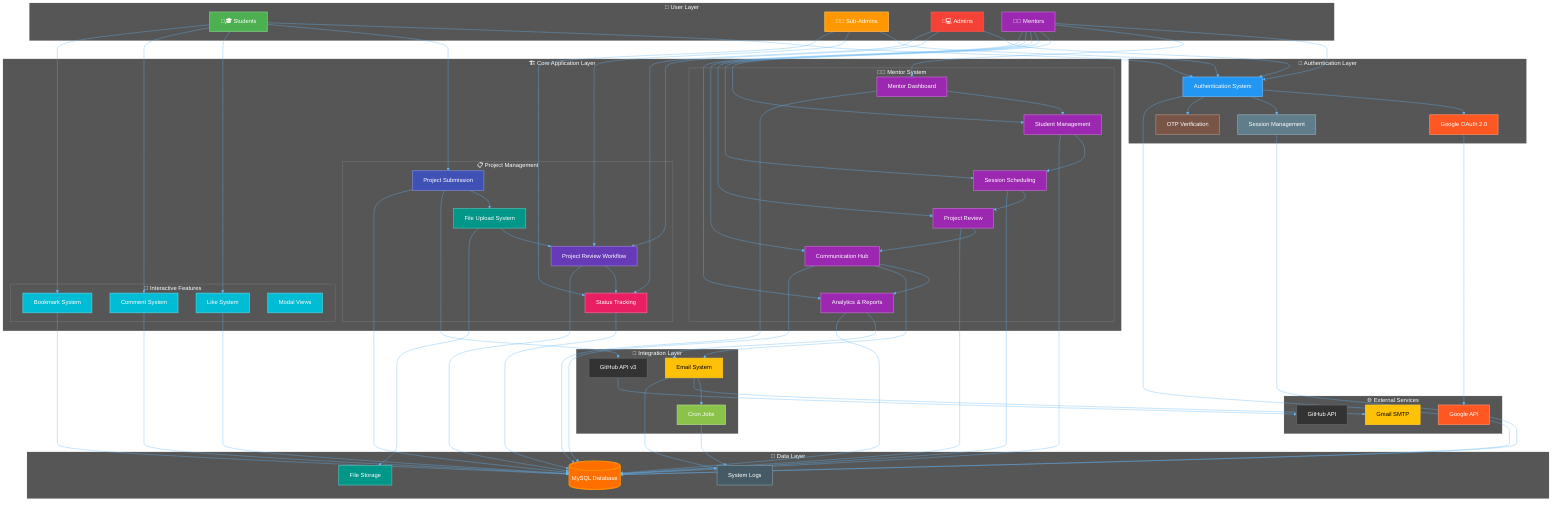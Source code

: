 %%{init: {
  'theme': 'dark',
  'themeVariables': {
    'primaryColor': '#4CAF50',
    'primaryTextColor': '#FFFFFF',
    'primaryBorderColor': '#81C784',
    'lineColor': '#64B5F6',
    'secondaryColor': '#2196F3',
    'tertiaryColor': '#FF9800',
    'background': '#1E1E1E',
    'mainBkg': '#2D2D2D',
    'secondBkg': '#3D3D3D',
    'tertiaryBkg': '#4D4D4D'
  }
}}%%

graph TB
    %% User Layer
    subgraph "👥 User Layer"
        U1[👨🎓 Students]:::userClass
        U2[👨💼 Sub-Admins]:::subadminClass
        U3[👨💻 Admins]:::adminClass
        U4[👨🏫 Mentors]:::mentorClass
    end

    %% Authentication Layer
    subgraph "🔐 Authentication Layer"
        AUTH[Authentication System]:::authClass
        GOOGLE[Google OAuth 2.0]:::oauthClass
        SESSION[Session Management]:::sessionClass
        OTP[OTP Verification]:::otpClass
    end

    %% Core Application Layer
    subgraph "🏗️ Core Application Layer"
        subgraph "📋 Project Management"
            PM1[Project Submission]:::projectClass
            PM2[File Upload System]:::fileClass
            PM3[Project Review Workflow]:::workflowClass
            PM4[Status Tracking]:::statusClass
        end
        
        subgraph "🎯 Interactive Features"
            IF1[Like System]:::interactiveClass
            IF2[Comment System]:::interactiveClass
            IF3[Bookmark System]:::interactiveClass
            IF4[Modal Views]:::interactiveClass
        end
        
        subgraph "👨🏫 Mentor System"
            MS1[Mentor Dashboard]:::mentorClass
            MS2[Student Management]:::mentorClass
            MS3[Session Scheduling]:::mentorClass
            MS4[Project Review]:::mentorClass
            MS5[Communication Hub]:::mentorClass
            MS6[Analytics & Reports]:::mentorClass
        end
    end

    %% Integration Layer
    subgraph "🔗 Integration Layer"
        GITHUB[GitHub API v3]:::githubClass
        EMAIL[Email System]:::emailClass
        CRON[Cron Jobs]:::cronClass
    end

    %% Data Layer
    subgraph "💾 Data Layer"
        DB[(MySQL Database)]:::dbClass
        FILES[File Storage]:::fileClass
        LOGS[System Logs]:::logClass
    end

    %% External Services
    subgraph "🌐 External Services"
        GMAIL[Gmail SMTP]:::emailClass
        GITHUB_API[GitHub API]:::githubClass
        GOOGLE_API[Google API]:::oauthClass
    end

    %% User Connections
    U1 --> AUTH
    U2 --> AUTH
    U3 --> AUTH
    U4 --> AUTH

    %% Authentication Flow
    AUTH --> GOOGLE
    AUTH --> SESSION
    AUTH --> OTP
    GOOGLE --> GOOGLE_API
    
    %% Core Application Connections
    U1 --> PM1
    U1 --> IF1
    U1 --> IF2
    U1 --> IF3
    
    U2 --> PM3
    U2 --> PM4
    
    U3 --> PM3
    U3 --> PM4
    
    U4 --> MS1
    U4 --> MS2
    U4 --> MS3
    U4 --> MS4
    U4 --> MS5
    U4 --> MS6
    
    %% Project Management Flow
    PM1 --> PM2
    PM2 --> PM3
    PM3 --> PM4
    
    %% Mentor System Flow
    MS1 --> MS2
    MS2 --> MS3
    MS3 --> MS4
    MS4 --> MS5
    MS5 --> MS6
    
    %% Integration Connections
    PM1 --> GITHUB
    EMAIL --> CRON
    GITHUB --> GITHUB_API
    EMAIL --> GMAIL
    MS5 --> EMAIL
    MS6 --> EMAIL
    
    %% Data Layer Connections
    PM1 --> DB
    PM2 --> FILES
    PM3 --> DB
    PM4 --> DB
    IF1 --> DB
    IF2 --> DB
    IF3 --> DB
    MS1 --> DB
    MS2 --> DB
    MS3 --> DB
    MS4 --> DB
    MS5 --> DB
    MS6 --> DB
    AUTH --> DB
    SESSION --> DB
    
    %% System Monitoring
    CRON --> LOGS
    EMAIL --> LOGS
    
    %% Class Definitions for Dark Theme
    classDef userClass fill:#4CAF50,stroke:#81C784,stroke-width:2px,color:#FFFFFF
    classDef subadminClass fill:#FF9800,stroke:#FFB74D,stroke-width:2px,color:#FFFFFF
    classDef adminClass fill:#F44336,stroke:#EF5350,stroke-width:2px,color:#FFFFFF
    classDef mentorClass fill:#9C27B0,stroke:#BA68C8,stroke-width:2px,color:#FFFFFF
    classDef authClass fill:#2196F3,stroke:#64B5F6,stroke-width:2px,color:#FFFFFF
    classDef oauthClass fill:#FF5722,stroke:#FF8A65,stroke-width:2px,color:#FFFFFF
    classDef sessionClass fill:#607D8B,stroke:#90A4AE,stroke-width:2px,color:#FFFFFF
    classDef otpClass fill:#795548,stroke:#A1887F,stroke-width:2px,color:#FFFFFF
    classDef projectClass fill:#3F51B5,stroke:#7986CB,stroke-width:2px,color:#FFFFFF
    classDef fileClass fill:#009688,stroke:#4DB6AC,stroke-width:2px,color:#FFFFFF
    classDef workflowClass fill:#673AB7,stroke:#9575CD,stroke-width:2px,color:#FFFFFF
    classDef statusClass fill:#E91E63,stroke:#F06292,stroke-width:2px,color:#FFFFFF
    classDef interactiveClass fill:#00BCD4,stroke:#4DD0E1,stroke-width:2px,color:#FFFFFF
    classDef githubClass fill:#333333,stroke:#666666,stroke-width:2px,color:#FFFFFF
    classDef emailClass fill:#FFC107,stroke:#FFCA28,stroke-width:2px,color:#000000
    classDef cronClass fill:#8BC34A,stroke:#AED581,stroke-width:2px,color:#FFFFFF
    classDef dbClass fill:#FF6F00,stroke:#FF8F00,stroke-width:3px,color:#FFFFFF
    classDef logClass fill:#455A64,stroke:#78909C,stroke-width:2px,color:#FFFFFF